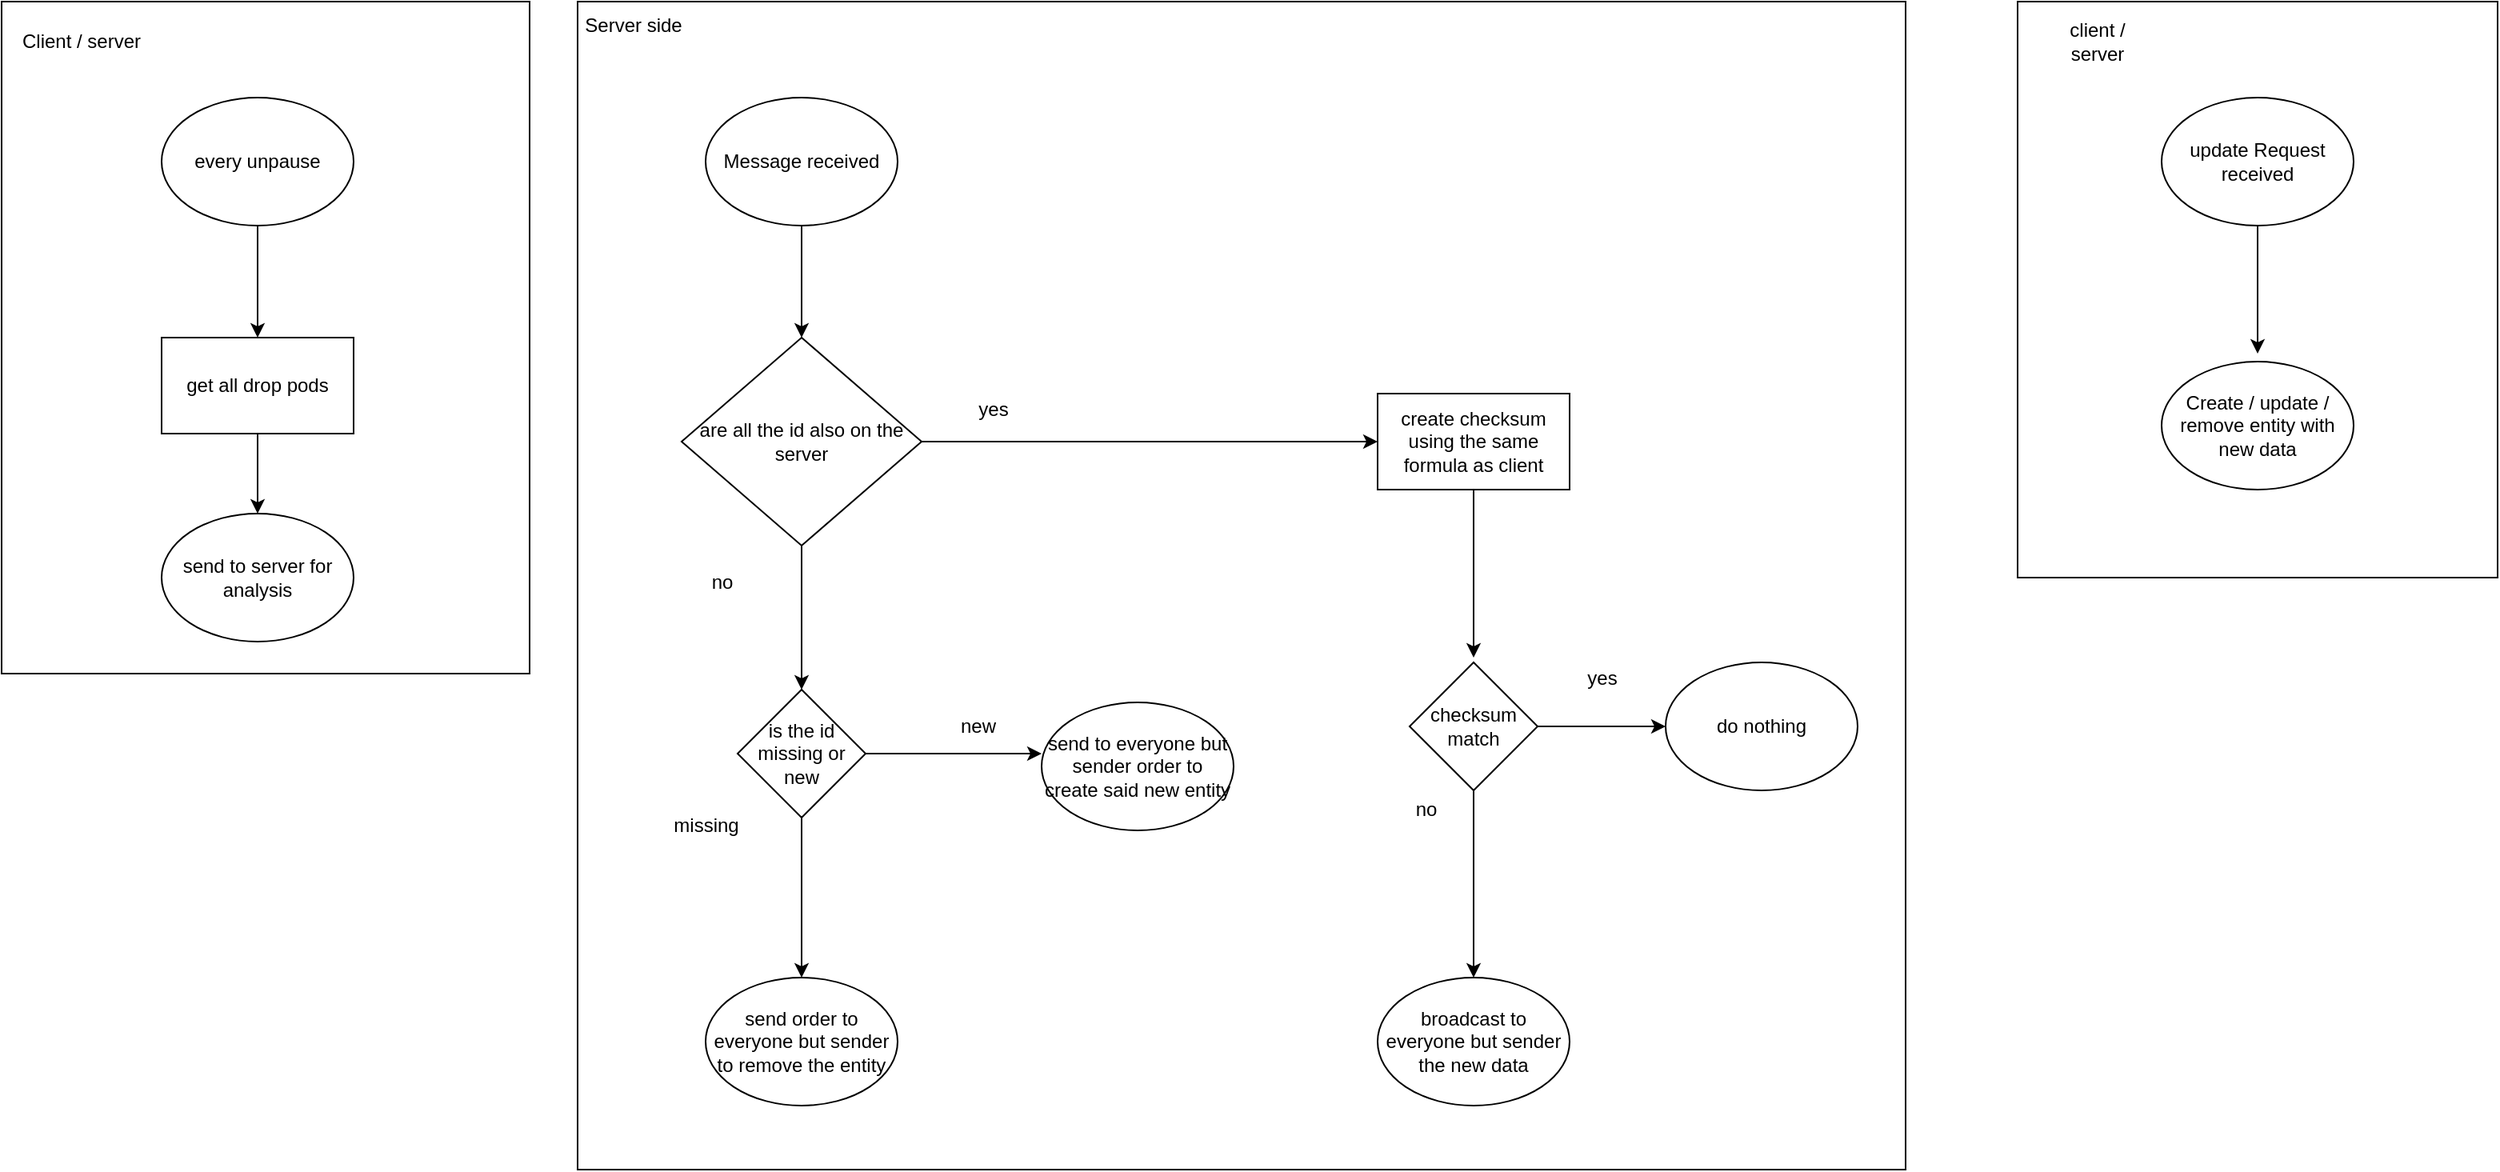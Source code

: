 <mxfile version="26.2.12">
  <diagram name="Page-1" id="-RDQrTWFiyxEshUr6_JO">
    <mxGraphModel dx="1428" dy="723" grid="1" gridSize="10" guides="1" tooltips="1" connect="1" arrows="1" fold="1" page="1" pageScale="1" pageWidth="850" pageHeight="1100" math="0" shadow="0">
      <root>
        <mxCell id="0" />
        <mxCell id="1" parent="0" />
        <mxCell id="6W3W0GryK70y7oGCvisQ-53" value="" style="rounded=0;whiteSpace=wrap;html=1;" parent="1" vertex="1">
          <mxGeometry x="1290" y="110" width="300" height="360" as="geometry" />
        </mxCell>
        <mxCell id="6W3W0GryK70y7oGCvisQ-46" value="" style="rounded=0;whiteSpace=wrap;html=1;" parent="1" vertex="1">
          <mxGeometry x="390" y="110" width="830" height="730" as="geometry" />
        </mxCell>
        <mxCell id="6W3W0GryK70y7oGCvisQ-13" value="" style="rounded=0;whiteSpace=wrap;html=1;" parent="1" vertex="1">
          <mxGeometry x="30" y="110" width="330" height="420" as="geometry" />
        </mxCell>
        <mxCell id="6W3W0GryK70y7oGCvisQ-2" style="edgeStyle=orthogonalEdgeStyle;rounded=0;orthogonalLoop=1;jettySize=auto;html=1;" parent="1" source="6W3W0GryK70y7oGCvisQ-1" edge="1">
          <mxGeometry relative="1" as="geometry">
            <mxPoint x="190" y="320" as="targetPoint" />
          </mxGeometry>
        </mxCell>
        <mxCell id="6W3W0GryK70y7oGCvisQ-1" value="every unpause" style="ellipse;whiteSpace=wrap;html=1;" parent="1" vertex="1">
          <mxGeometry x="130" y="170" width="120" height="80" as="geometry" />
        </mxCell>
        <mxCell id="6W3W0GryK70y7oGCvisQ-4" style="edgeStyle=orthogonalEdgeStyle;rounded=0;orthogonalLoop=1;jettySize=auto;html=1;" parent="1" source="6W3W0GryK70y7oGCvisQ-3" edge="1">
          <mxGeometry relative="1" as="geometry">
            <mxPoint x="190" y="430" as="targetPoint" />
          </mxGeometry>
        </mxCell>
        <mxCell id="6W3W0GryK70y7oGCvisQ-3" value="get all drop pods" style="rounded=0;whiteSpace=wrap;html=1;" parent="1" vertex="1">
          <mxGeometry x="130" y="320" width="120" height="60" as="geometry" />
        </mxCell>
        <mxCell id="6W3W0GryK70y7oGCvisQ-16" style="edgeStyle=orthogonalEdgeStyle;rounded=0;orthogonalLoop=1;jettySize=auto;html=1;" parent="1" source="6W3W0GryK70y7oGCvisQ-12" edge="1">
          <mxGeometry relative="1" as="geometry">
            <mxPoint x="530" y="320" as="targetPoint" />
          </mxGeometry>
        </mxCell>
        <mxCell id="6W3W0GryK70y7oGCvisQ-12" value="Message received" style="ellipse;whiteSpace=wrap;html=1;" parent="1" vertex="1">
          <mxGeometry x="470" y="170" width="120" height="80" as="geometry" />
        </mxCell>
        <mxCell id="6W3W0GryK70y7oGCvisQ-14" value="Client / server" style="text;html=1;align=center;verticalAlign=middle;whiteSpace=wrap;rounded=0;" parent="1" vertex="1">
          <mxGeometry x="40" y="120" width="80" height="30" as="geometry" />
        </mxCell>
        <mxCell id="6W3W0GryK70y7oGCvisQ-15" value="send to server for analysis" style="ellipse;whiteSpace=wrap;html=1;" parent="1" vertex="1">
          <mxGeometry x="130" y="430" width="120" height="80" as="geometry" />
        </mxCell>
        <mxCell id="6W3W0GryK70y7oGCvisQ-20" style="edgeStyle=orthogonalEdgeStyle;rounded=0;orthogonalLoop=1;jettySize=auto;html=1;" parent="1" source="6W3W0GryK70y7oGCvisQ-19" edge="1">
          <mxGeometry relative="1" as="geometry">
            <mxPoint x="890" y="385" as="targetPoint" />
          </mxGeometry>
        </mxCell>
        <mxCell id="6W3W0GryK70y7oGCvisQ-21" style="edgeStyle=orthogonalEdgeStyle;rounded=0;orthogonalLoop=1;jettySize=auto;html=1;" parent="1" source="6W3W0GryK70y7oGCvisQ-19" edge="1">
          <mxGeometry relative="1" as="geometry">
            <mxPoint x="530" y="540" as="targetPoint" />
          </mxGeometry>
        </mxCell>
        <mxCell id="6W3W0GryK70y7oGCvisQ-19" value="are all the id also on the server" style="rhombus;whiteSpace=wrap;html=1;" parent="1" vertex="1">
          <mxGeometry x="455" y="320" width="150" height="130" as="geometry" />
        </mxCell>
        <mxCell id="6W3W0GryK70y7oGCvisQ-23" value="yes" style="text;html=1;align=center;verticalAlign=middle;whiteSpace=wrap;rounded=0;" parent="1" vertex="1">
          <mxGeometry x="620" y="350" width="60" height="30" as="geometry" />
        </mxCell>
        <mxCell id="6W3W0GryK70y7oGCvisQ-24" value="no" style="text;html=1;align=center;verticalAlign=middle;resizable=0;points=[];autosize=1;strokeColor=none;fillColor=none;" parent="1" vertex="1">
          <mxGeometry x="460" y="458" width="40" height="30" as="geometry" />
        </mxCell>
        <mxCell id="6W3W0GryK70y7oGCvisQ-31" style="edgeStyle=orthogonalEdgeStyle;rounded=0;orthogonalLoop=1;jettySize=auto;html=1;" parent="1" source="6W3W0GryK70y7oGCvisQ-25" edge="1">
          <mxGeometry relative="1" as="geometry">
            <mxPoint x="530" y="720" as="targetPoint" />
          </mxGeometry>
        </mxCell>
        <mxCell id="6W3W0GryK70y7oGCvisQ-25" value="is the id missing or new" style="rhombus;whiteSpace=wrap;html=1;" parent="1" vertex="1">
          <mxGeometry x="490" y="540" width="80" height="80" as="geometry" />
        </mxCell>
        <mxCell id="6W3W0GryK70y7oGCvisQ-27" value="new" style="text;html=1;align=center;verticalAlign=middle;resizable=0;points=[];autosize=1;strokeColor=none;fillColor=none;" parent="1" vertex="1">
          <mxGeometry x="615" y="548" width="50" height="30" as="geometry" />
        </mxCell>
        <mxCell id="6W3W0GryK70y7oGCvisQ-30" value="send to everyone but sender order to create said new entity" style="ellipse;whiteSpace=wrap;html=1;" parent="1" vertex="1">
          <mxGeometry x="680" y="548" width="120" height="80" as="geometry" />
        </mxCell>
        <mxCell id="6W3W0GryK70y7oGCvisQ-32" value="missing" style="text;html=1;align=center;verticalAlign=middle;resizable=0;points=[];autosize=1;strokeColor=none;fillColor=none;" parent="1" vertex="1">
          <mxGeometry x="440" y="610" width="60" height="30" as="geometry" />
        </mxCell>
        <mxCell id="6W3W0GryK70y7oGCvisQ-33" value="send order to everyone but sender to remove the entity" style="ellipse;whiteSpace=wrap;html=1;" parent="1" vertex="1">
          <mxGeometry x="470" y="720" width="120" height="80" as="geometry" />
        </mxCell>
        <mxCell id="6W3W0GryK70y7oGCvisQ-35" style="edgeStyle=orthogonalEdgeStyle;rounded=0;orthogonalLoop=1;jettySize=auto;html=1;" parent="1" source="6W3W0GryK70y7oGCvisQ-34" edge="1">
          <mxGeometry relative="1" as="geometry">
            <mxPoint x="950" y="520" as="targetPoint" />
          </mxGeometry>
        </mxCell>
        <mxCell id="6W3W0GryK70y7oGCvisQ-34" value="create checksum using the same formula as client" style="rounded=0;whiteSpace=wrap;html=1;" parent="1" vertex="1">
          <mxGeometry x="890" y="355" width="120" height="60" as="geometry" />
        </mxCell>
        <mxCell id="6W3W0GryK70y7oGCvisQ-37" style="edgeStyle=orthogonalEdgeStyle;rounded=0;orthogonalLoop=1;jettySize=auto;html=1;" parent="1" source="6W3W0GryK70y7oGCvisQ-36" edge="1">
          <mxGeometry relative="1" as="geometry">
            <mxPoint x="1070" y="563" as="targetPoint" />
          </mxGeometry>
        </mxCell>
        <mxCell id="6W3W0GryK70y7oGCvisQ-40" style="edgeStyle=orthogonalEdgeStyle;rounded=0;orthogonalLoop=1;jettySize=auto;html=1;" parent="1" source="6W3W0GryK70y7oGCvisQ-36" edge="1">
          <mxGeometry relative="1" as="geometry">
            <mxPoint x="950" y="720" as="targetPoint" />
          </mxGeometry>
        </mxCell>
        <mxCell id="6W3W0GryK70y7oGCvisQ-36" value="checksum match" style="rhombus;whiteSpace=wrap;html=1;" parent="1" vertex="1">
          <mxGeometry x="910" y="523" width="80" height="80" as="geometry" />
        </mxCell>
        <mxCell id="6W3W0GryK70y7oGCvisQ-38" value="yes" style="text;html=1;align=center;verticalAlign=middle;resizable=0;points=[];autosize=1;strokeColor=none;fillColor=none;" parent="1" vertex="1">
          <mxGeometry x="1010" y="518" width="40" height="30" as="geometry" />
        </mxCell>
        <mxCell id="6W3W0GryK70y7oGCvisQ-39" value="do nothing" style="ellipse;whiteSpace=wrap;html=1;" parent="1" vertex="1">
          <mxGeometry x="1070" y="523" width="120" height="80" as="geometry" />
        </mxCell>
        <mxCell id="6W3W0GryK70y7oGCvisQ-41" value="no" style="text;html=1;align=center;verticalAlign=middle;resizable=0;points=[];autosize=1;strokeColor=none;fillColor=none;" parent="1" vertex="1">
          <mxGeometry x="900" y="600" width="40" height="30" as="geometry" />
        </mxCell>
        <mxCell id="6W3W0GryK70y7oGCvisQ-45" value="broadcast to everyone but sender the new data" style="ellipse;whiteSpace=wrap;html=1;" parent="1" vertex="1">
          <mxGeometry x="890" y="720" width="120" height="80" as="geometry" />
        </mxCell>
        <mxCell id="6W3W0GryK70y7oGCvisQ-47" value="Server side" style="text;html=1;align=center;verticalAlign=middle;whiteSpace=wrap;rounded=0;" parent="1" vertex="1">
          <mxGeometry x="390" y="110" width="70" height="30" as="geometry" />
        </mxCell>
        <mxCell id="6W3W0GryK70y7oGCvisQ-26" style="edgeStyle=orthogonalEdgeStyle;rounded=0;orthogonalLoop=1;jettySize=auto;html=1;" parent="1" source="6W3W0GryK70y7oGCvisQ-25" edge="1">
          <mxGeometry relative="1" as="geometry">
            <mxPoint x="680" y="580" as="targetPoint" />
          </mxGeometry>
        </mxCell>
        <mxCell id="6W3W0GryK70y7oGCvisQ-51" style="edgeStyle=orthogonalEdgeStyle;rounded=0;orthogonalLoop=1;jettySize=auto;html=1;" parent="1" source="6W3W0GryK70y7oGCvisQ-50" edge="1">
          <mxGeometry relative="1" as="geometry">
            <mxPoint x="1440" y="330" as="targetPoint" />
          </mxGeometry>
        </mxCell>
        <mxCell id="6W3W0GryK70y7oGCvisQ-50" value="update Request received" style="ellipse;whiteSpace=wrap;html=1;" parent="1" vertex="1">
          <mxGeometry x="1380" y="170" width="120" height="80" as="geometry" />
        </mxCell>
        <mxCell id="6W3W0GryK70y7oGCvisQ-52" value="Create / update / remove entity with new data" style="ellipse;whiteSpace=wrap;html=1;" parent="1" vertex="1">
          <mxGeometry x="1380" y="335" width="120" height="80" as="geometry" />
        </mxCell>
        <mxCell id="6W3W0GryK70y7oGCvisQ-54" value="client / server" style="text;html=1;align=center;verticalAlign=middle;whiteSpace=wrap;rounded=0;" parent="1" vertex="1">
          <mxGeometry x="1310" y="120" width="60" height="30" as="geometry" />
        </mxCell>
      </root>
    </mxGraphModel>
  </diagram>
</mxfile>
